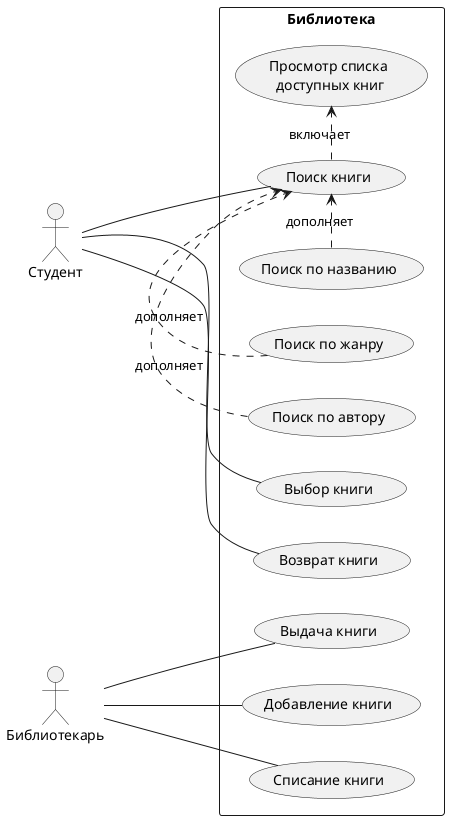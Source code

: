 @startuml
left to right direction
skinparam packageStyle rectangle
actor Студент
actor Библиотекарь
rectangle Библиотека {
  
  Студент-- (Поиск книги)
  Студент-- (Выбор книги)
  Студент-- (Возврат книги)
  (Поиск по названию) .> (Поиск книги) : дополняет
  (Поиск по жанру) .> (Поиск книги) : дополняет
  (Поиск по автору) .> (Поиск книги) : дополняет
  Библиотекарь -- (Выдача книги)
  Библиотекарь -- (Добавление книги)
  Библиотекарь -- (Списание книги)

  (Поиск книги) .> (Просмотр списка\n доступных книг) : включает
  

}
@enduml


@startuml
студент--> Книга: выбор
студент--> Книга: поиск
студент--> Книга: возврат 
Библиотекарь --> Книга: выдача
Библиотекарь --> Книга: списание 
Библиотекарь --> Книга: добавление

class студент{
  ФИО
  Номер телефона
  Номер студенческого билета
  Адрес проживания
  Поиск книги()
  Выбор книги()
  Возврат книги()
}

class Книга {
  Номер книги
  Название
  Автор
  Жанр
}

class Библиотекарь {
  Паспортные данные
  Номер телефона
  Выдача книги()
  Добавление книги()
  Списание книги()
}
@enduml

@startuml
actor Студент
actor Библиотекарь
group Поиск книги
Студент-> Библиотека: Поиск книги
activate Библиотека
Студент-> Библиотека: Поиск по жанру
Студент-> Библиотека: Поиск по автору
Студент-> Библиотека: Поиск по названию
Библиотека -> Студент: Результат поиска
deactivate Библиотека
activate Студент
Студент-> Библиотека: Выбор книги
deactivate Студент
end

Студент-> Библиотекарь: Запрос на выдачу выбранной книги
activate Библиотекарь
Библиотекарь -> Студент: Выдача книги
deactivate Библиотекарь

Студент-> Библиотекарь: Возврат книги
activate Библиотекарь
Библиотекарь -> Студент: Прием возврата книги
deactivate Библиотекарь

Библиотекарь -> Библиотека: Добавление книги
activate Библиотека
Библиотекарь -> Библиотека: Списание книги
deactivate Библиотека
@enduml